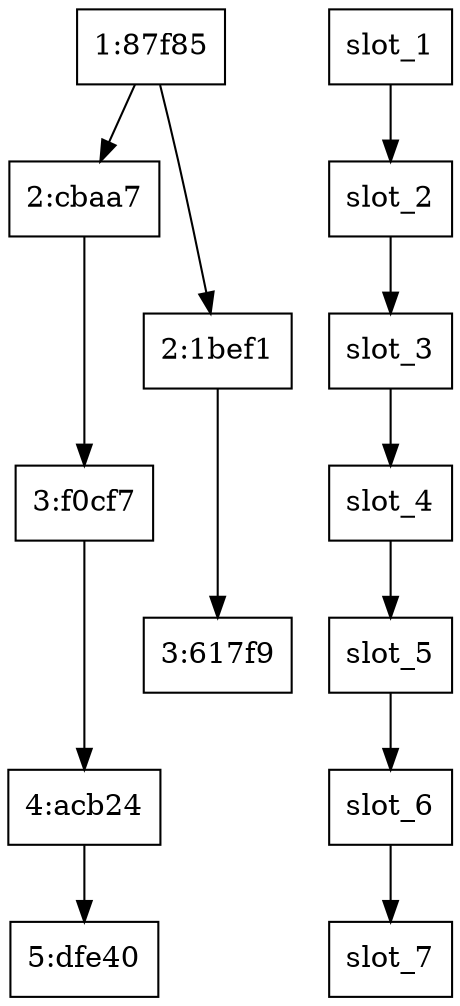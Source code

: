digraph {
    node [shape=record];
    newrank=true;
    n1_5_dfe40 [label = "5:dfe40"]
    {rank=same; n1_5_dfe40; slot_7;}
    n1_1_87f85 [label = "1:87f85"]
    {rank=same; n1_1_87f85; slot_1;}
    n1_2_cbaa7 [label = "2:cbaa7"]
    {rank=same; n1_2_cbaa7; slot_2;}
    n1_2_1bef1 [label = "2:1bef1"]
    {rank=same; n1_2_1bef1; slot_3;}
    n1_3_f0cf7 [label = "3:f0cf7"]
    {rank=same; n1_3_f0cf7; slot_4;}
    n1_3_617f9 [label = "3:617f9"]
    {rank=same; n1_3_617f9; slot_5;}
    n1_4_acb24 [label = "4:acb24"]
    {rank=same; n1_4_acb24; slot_6;}
    slot_1 -> slot_2;
    slot_2 -> slot_3;
    slot_3 -> slot_4;
    slot_4 -> slot_5;
    slot_5 -> slot_6;
    slot_6 -> slot_7;
    n1_1_87f85 -> n1_2_cbaa7;
    n1_2_cbaa7 -> n1_3_f0cf7;
    n1_3_f0cf7 -> n1_4_acb24;
    n1_4_acb24 -> n1_5_dfe40;
    n1_1_87f85 -> n1_2_1bef1;
    n1_2_1bef1 -> n1_3_617f9;
}